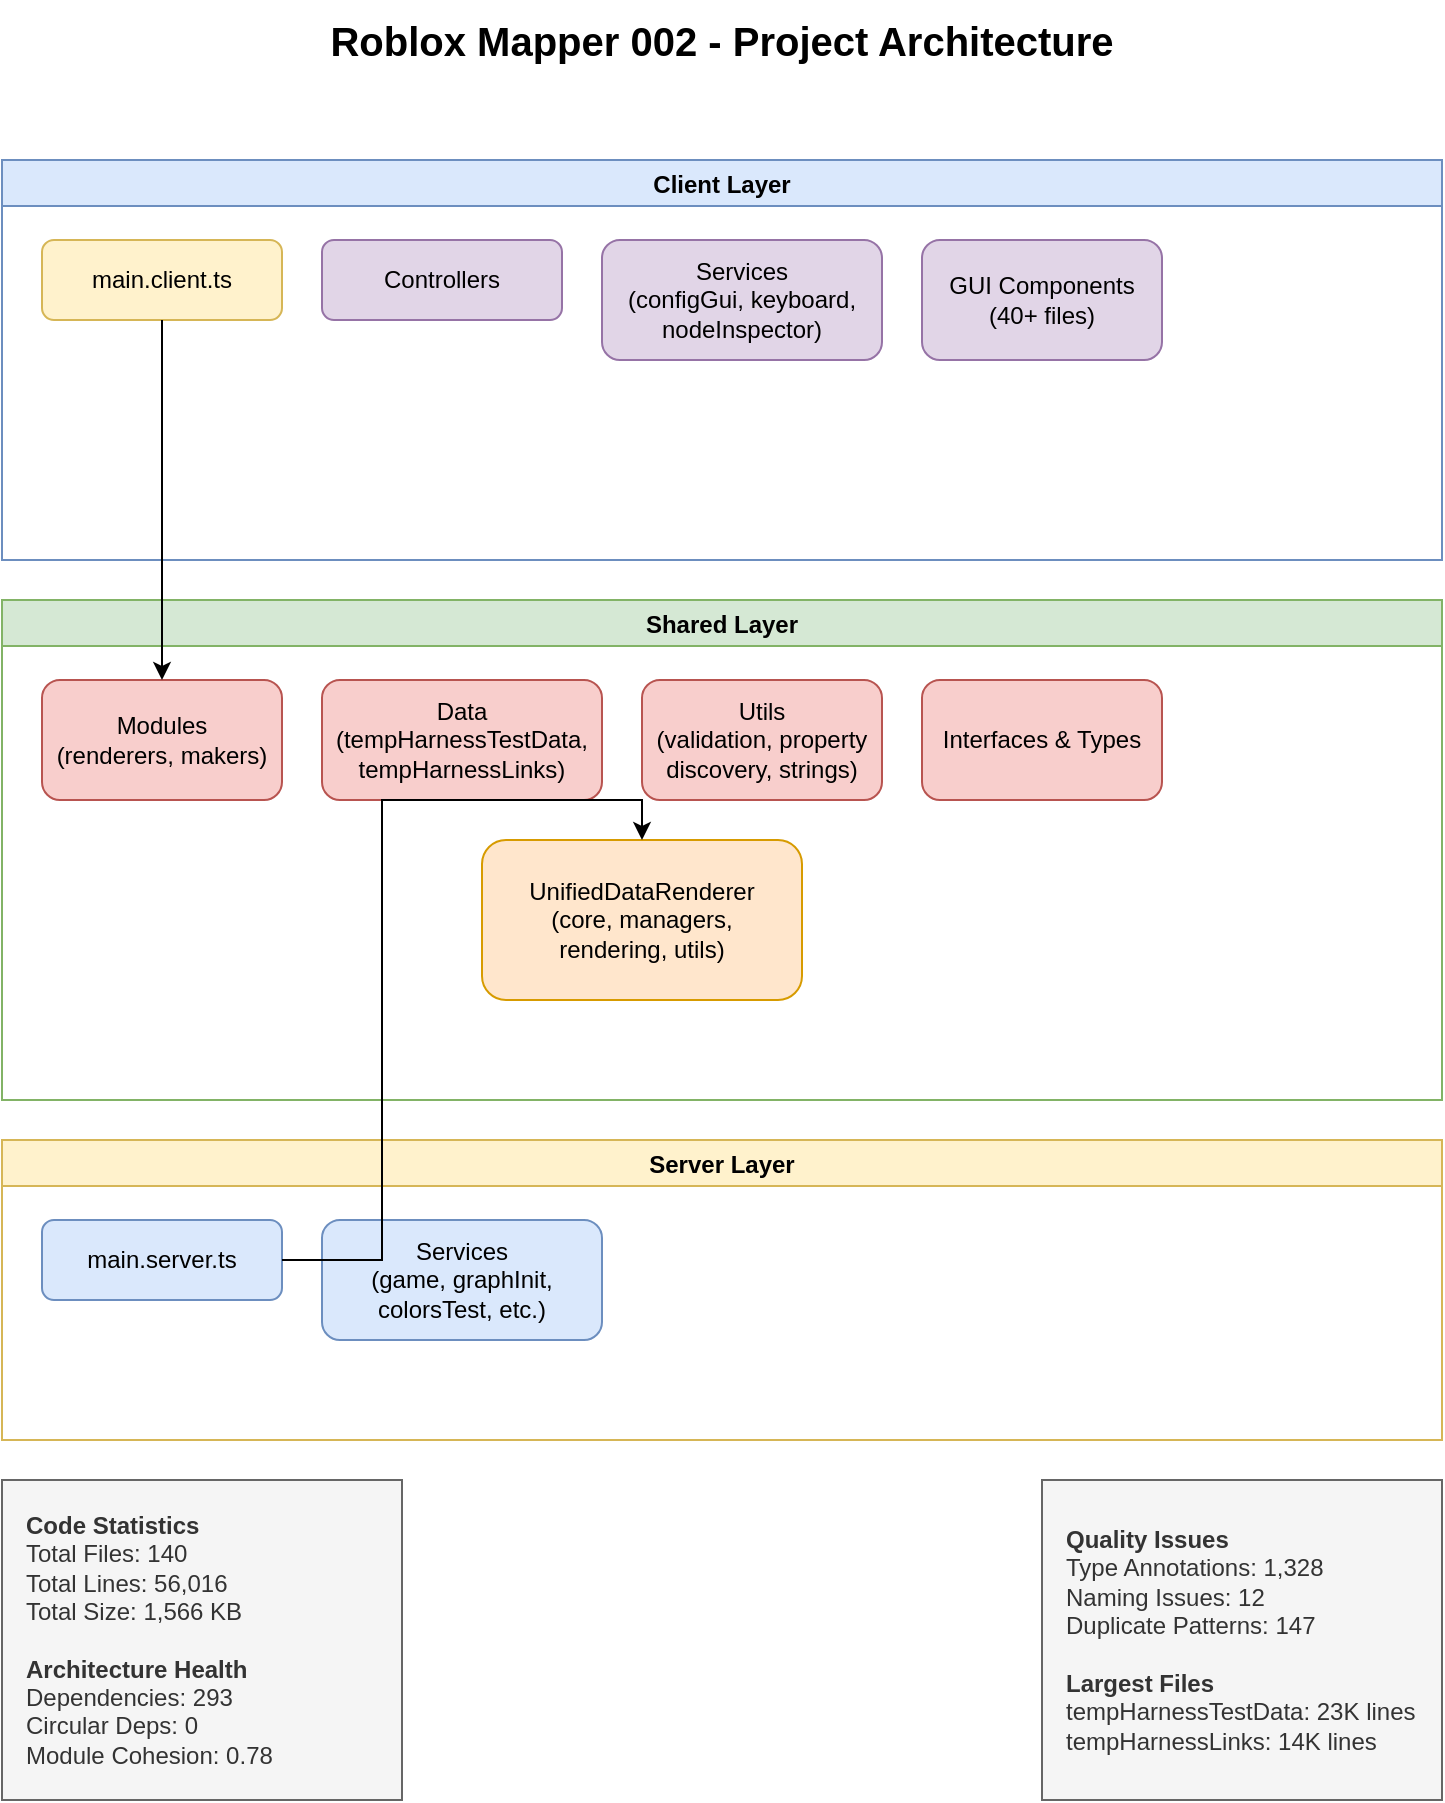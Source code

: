 <mxfile>
  <diagram name="Project Architecture" id="project-arch">
    <mxGraphModel dx="1434" dy="794" grid="1" gridSize="10" guides="1" tooltips="1" connect="1" arrows="1" fold="1" page="1" pageScale="1" pageWidth="827" pageHeight="1169" math="0" shadow="0">
      <root>
        <mxCell id="0" />
        <mxCell id="1" parent="0" />
        
        <!-- Title -->
        <mxCell id="title" value="Roblox Mapper 002 - Project Architecture" style="text;html=1;strokeColor=none;fillColor=none;align=center;verticalAlign=middle;whiteSpace=wrap;rounded=0;fontSize=20;fontStyle=1" vertex="1" parent="1">
          <mxGeometry x="200" y="20" width="400" height="40" as="geometry" />
        </mxCell>
        
        <!-- Client Layer -->
        <mxCell id="client-layer" value="Client Layer" style="swimlane;fillColor=#dae8fc;strokeColor=#6c8ebf;" vertex="1" parent="1">
          <mxGeometry x="40" y="100" width="720" height="200" as="geometry" />
        </mxCell>
        
        <mxCell id="client-main" value="main.client.ts" style="rounded=1;whiteSpace=wrap;html=1;fillColor=#fff2cc;strokeColor=#d6b656;" vertex="1" parent="client-layer">
          <mxGeometry x="20" y="40" width="120" height="40" as="geometry" />
        </mxCell>
        
        <mxCell id="client-controllers" value="Controllers" style="rounded=1;whiteSpace=wrap;html=1;fillColor=#e1d5e7;strokeColor=#9673a6;" vertex="1" parent="client-layer">
          <mxGeometry x="160" y="40" width="120" height="40" as="geometry" />
        </mxCell>
        
        <mxCell id="client-services" value="Services&#xa;(configGui, keyboard,&#xa;nodeInspector)" style="rounded=1;whiteSpace=wrap;html=1;fillColor=#e1d5e7;strokeColor=#9673a6;" vertex="1" parent="client-layer">
          <mxGeometry x="300" y="40" width="140" height="60" as="geometry" />
        </mxCell>
        
        <mxCell id="client-gui" value="GUI Components&#xa;(40+ files)" style="rounded=1;whiteSpace=wrap;html=1;fillColor=#e1d5e7;strokeColor=#9673a6;" vertex="1" parent="client-layer">
          <mxGeometry x="460" y="40" width="120" height="60" as="geometry" />
        </mxCell>
        
        <!-- Shared Layer -->
        <mxCell id="shared-layer" value="Shared Layer" style="swimlane;fillColor=#d5e8d4;strokeColor=#82b366;" vertex="1" parent="1">
          <mxGeometry x="40" y="320" width="720" height="250" as="geometry" />
        </mxCell>
        
        <mxCell id="shared-modules" value="Modules&#xa;(renderers, makers)" style="rounded=1;whiteSpace=wrap;html=1;fillColor=#f8cecc;strokeColor=#b85450;" vertex="1" parent="shared-layer">
          <mxGeometry x="20" y="40" width="120" height="60" as="geometry" />
        </mxCell>
        
        <mxCell id="shared-data" value="Data&#xa;(tempHarnessTestData,&#xa;tempHarnessLinks)" style="rounded=1;whiteSpace=wrap;html=1;fillColor=#f8cecc;strokeColor=#b85450;" vertex="1" parent="shared-layer">
          <mxGeometry x="160" y="40" width="140" height="60" as="geometry" />
        </mxCell>
        
        <mxCell id="shared-utils" value="Utils&#xa;(validation, property&#xa;discovery, strings)" style="rounded=1;whiteSpace=wrap;html=1;fillColor=#f8cecc;strokeColor=#b85450;" vertex="1" parent="shared-layer">
          <mxGeometry x="320" y="40" width="120" height="60" as="geometry" />
        </mxCell>
        
        <mxCell id="shared-interfaces" value="Interfaces &amp; Types" style="rounded=1;whiteSpace=wrap;html=1;fillColor=#f8cecc;strokeColor=#b85450;" vertex="1" parent="shared-layer">
          <mxGeometry x="460" y="40" width="120" height="60" as="geometry" />
        </mxCell>
        
        <mxCell id="unified-renderer" value="UnifiedDataRenderer&#xa;(core, managers,&#xa;rendering, utils)" style="rounded=1;whiteSpace=wrap;html=1;fillColor=#ffe6cc;strokeColor=#d79b00;" vertex="1" parent="shared-layer">
          <mxGeometry x="240" y="120" width="160" height="80" as="geometry" />
        </mxCell>
        
        <!-- Server Layer -->
        <mxCell id="server-layer" value="Server Layer" style="swimlane;fillColor=#fff2cc;strokeColor=#d6b656;" vertex="1" parent="1">
          <mxGeometry x="40" y="590" width="720" height="150" as="geometry" />
        </mxCell>
        
        <mxCell id="server-main" value="main.server.ts" style="rounded=1;whiteSpace=wrap;html=1;fillColor=#dae8fc;strokeColor=#6c8ebf;" vertex="1" parent="server-layer">
          <mxGeometry x="20" y="40" width="120" height="40" as="geometry" />
        </mxCell>
        
        <mxCell id="server-services" value="Services&#xa;(game, graphInit,&#xa;colorsTest, etc.)" style="rounded=1;whiteSpace=wrap;html=1;fillColor=#dae8fc;strokeColor=#6c8ebf;" vertex="1" parent="server-layer">
          <mxGeometry x="160" y="40" width="140" height="60" as="geometry" />
        </mxCell>
        
        <!-- Connections -->
        <mxCell id="edge1" style="edgeStyle=orthogonalEdgeStyle;rounded=0;orthogonalLoop=1;jettySize=auto;html=1;entryX=0.5;entryY=0;entryDx=0;entryDy=0;" edge="1" parent="1" source="client-main" target="shared-modules">
          <mxGeometry relative="1" as="geometry" />
        </mxCell>
        
        <mxCell id="edge2" style="edgeStyle=orthogonalEdgeStyle;rounded=0;orthogonalLoop=1;jettySize=auto;html=1;entryX=0.5;entryY=0;entryDx=0;entryDy=0;" edge="1" parent="1" source="server-main" target="unified-renderer">
          <mxGeometry relative="1" as="geometry" />
        </mxCell>
        
        <!-- Statistics Box -->
        <mxCell id="stats" value="&lt;b&gt;Code Statistics&lt;/b&gt;&lt;br&gt;Total Files: 140&lt;br&gt;Total Lines: 56,016&lt;br&gt;Total Size: 1,566 KB&lt;br&gt;&lt;br&gt;&lt;b&gt;Architecture Health&lt;/b&gt;&lt;br&gt;Dependencies: 293&lt;br&gt;Circular Deps: 0&lt;br&gt;Module Cohesion: 0.78" style="rounded=0;whiteSpace=wrap;html=1;fillColor=#f5f5f5;strokeColor=#666666;fontColor=#333333;align=left;spacingLeft=10;" vertex="1" parent="1">
          <mxGeometry x="40" y="760" width="200" height="160" as="geometry" />
        </mxCell>
        
        <!-- Issues Box -->
        <mxCell id="issues" value="&lt;b&gt;Quality Issues&lt;/b&gt;&lt;br&gt;Type Annotations: 1,328&lt;br&gt;Naming Issues: 12&lt;br&gt;Duplicate Patterns: 147&lt;br&gt;&lt;br&gt;&lt;b&gt;Largest Files&lt;/b&gt;&lt;br&gt;tempHarnessTestData: 23K lines&lt;br&gt;tempHarnessLinks: 14K lines" style="rounded=0;whiteSpace=wrap;html=1;fillColor=#f5f5f5;strokeColor=#666666;fontColor=#333333;align=left;spacingLeft=10;" vertex="1" parent="1">
          <mxGeometry x="560" y="760" width="200" height="160" as="geometry" />
        </mxCell>
        
      </root>
    </mxGraphModel>
  </diagram>
</mxfile>